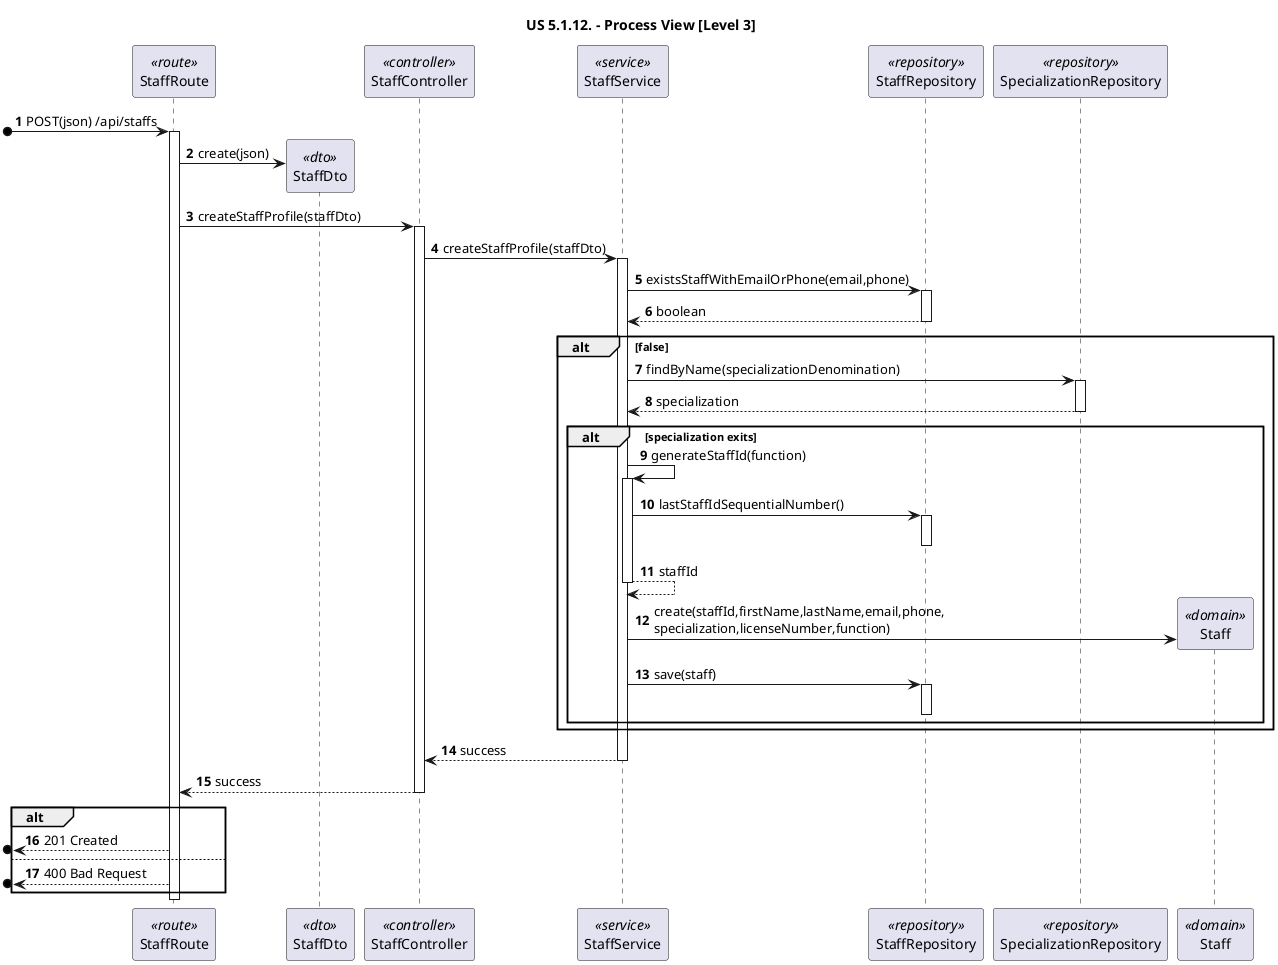 @startuml

title "US 5.1.12. - Process View [Level 3]"

autonumber
participant "StaffRoute" as ROUTE <<route>>
participant "StaffDto" as pat_dto <<dto>>
participant "StaffController" as CTRL <<controller>>
participant "StaffService" as SVC <<service>>
participant "StaffRepository" as REPO <<repository>>
participant "SpecializationRepository" as REPO_SPEC <<repository>>
participant "Staff" as pat <<domain>>


[o-> ROUTE: POST(json) /api/staffs
activate ROUTE

ROUTE -> pat_dto **: create(json)

ROUTE -> CTRL: createStaffProfile(staffDto)
activate CTRL

CTRL -> SVC: createStaffProfile(staffDto)
activate SVC

SVC -> REPO : existsStaffWithEmailOrPhone(email,phone)
activate REPO
REPO --> SVC : boolean
deactivate REPO

alt false

SVC -> REPO_SPEC : findByName(specializationDenomination)
activate REPO_SPEC
REPO_SPEC --> SVC : specialization
deactivate REPO_SPEC

alt specialization exits

SVC -> SVC: generateStaffId(function)
activate SVC

SVC -> REPO: lastStaffIdSequentialNumber()
activate REPO
deactivate REPO

SVC --> SVC: staffId
deactivate SVC

SVC -> pat **: create(staffId,firstName,lastName,email,phone,\nspecialization,licenseNumber,function)

SVC -> REPO : save(staff)
activate REPO
deactivate REPO

end alt
end alt

SVC --> CTRL: success
deactivate SVC
CTRL --> ROUTE: success
deactivate CTRL

alt 

[o<-- ROUTE: 201 Created

else 

[o<-- ROUTE: 400 Bad Request

end alt

deactivate ROUTE
@enduml